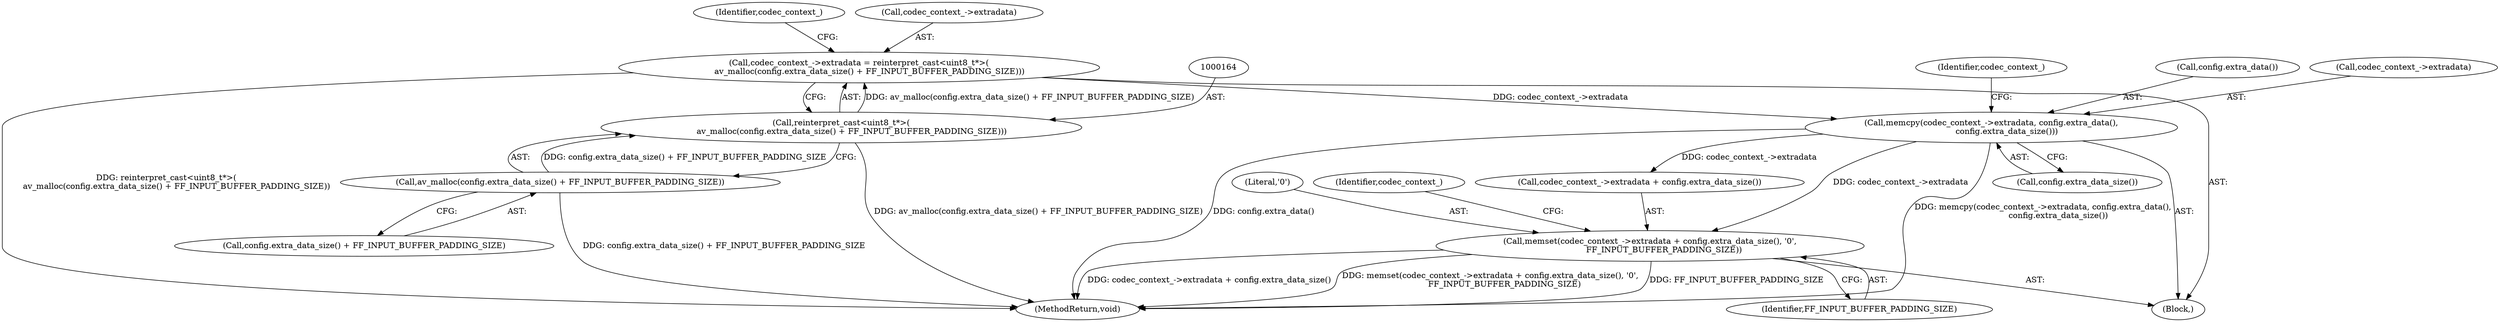 digraph "0_Chrome_d304b5ec1b16766ea2cb552a27dc14df848d6a0e@API" {
"1000175" [label="(Call,memset(codec_context_->extradata + config.extra_data_size(), '\0',\n           FF_INPUT_BUFFER_PADDING_SIZE))"];
"1000169" [label="(Call,memcpy(codec_context_->extradata, config.extra_data(),\n            config.extra_data_size()))"];
"1000159" [label="(Call,codec_context_->extradata = reinterpret_cast<uint8_t*>(\n        av_malloc(config.extra_data_size() + FF_INPUT_BUFFER_PADDING_SIZE)))"];
"1000163" [label="(Call,reinterpret_cast<uint8_t*>(\n        av_malloc(config.extra_data_size() + FF_INPUT_BUFFER_PADDING_SIZE)))"];
"1000165" [label="(Call,av_malloc(config.extra_data_size() + FF_INPUT_BUFFER_PADDING_SIZE))"];
"1000175" [label="(Call,memset(codec_context_->extradata + config.extra_data_size(), '\0',\n           FF_INPUT_BUFFER_PADDING_SIZE))"];
"1000176" [label="(Call,codec_context_->extradata + config.extra_data_size())"];
"1000344" [label="(MethodReturn,void)"];
"1000165" [label="(Call,av_malloc(config.extra_data_size() + FF_INPUT_BUFFER_PADDING_SIZE))"];
"1000171" [label="(Identifier,codec_context_)"];
"1000159" [label="(Call,codec_context_->extradata = reinterpret_cast<uint8_t*>(\n        av_malloc(config.extra_data_size() + FF_INPUT_BUFFER_PADDING_SIZE)))"];
"1000166" [label="(Call,config.extra_data_size() + FF_INPUT_BUFFER_PADDING_SIZE)"];
"1000181" [label="(Literal,'\0')"];
"1000163" [label="(Call,reinterpret_cast<uint8_t*>(\n        av_malloc(config.extra_data_size() + FF_INPUT_BUFFER_PADDING_SIZE)))"];
"1000153" [label="(Block,)"];
"1000160" [label="(Call,codec_context_->extradata)"];
"1000182" [label="(Identifier,FF_INPUT_BUFFER_PADDING_SIZE)"];
"1000169" [label="(Call,memcpy(codec_context_->extradata, config.extra_data(),\n            config.extra_data_size()))"];
"1000174" [label="(Call,config.extra_data_size())"];
"1000178" [label="(Identifier,codec_context_)"];
"1000173" [label="(Call,config.extra_data())"];
"1000185" [label="(Identifier,codec_context_)"];
"1000170" [label="(Call,codec_context_->extradata)"];
"1000175" -> "1000153"  [label="AST: "];
"1000175" -> "1000182"  [label="CFG: "];
"1000176" -> "1000175"  [label="AST: "];
"1000181" -> "1000175"  [label="AST: "];
"1000182" -> "1000175"  [label="AST: "];
"1000185" -> "1000175"  [label="CFG: "];
"1000175" -> "1000344"  [label="DDG: FF_INPUT_BUFFER_PADDING_SIZE"];
"1000175" -> "1000344"  [label="DDG: codec_context_->extradata + config.extra_data_size()"];
"1000175" -> "1000344"  [label="DDG: memset(codec_context_->extradata + config.extra_data_size(), '\0',\n           FF_INPUT_BUFFER_PADDING_SIZE)"];
"1000169" -> "1000175"  [label="DDG: codec_context_->extradata"];
"1000169" -> "1000153"  [label="AST: "];
"1000169" -> "1000174"  [label="CFG: "];
"1000170" -> "1000169"  [label="AST: "];
"1000173" -> "1000169"  [label="AST: "];
"1000174" -> "1000169"  [label="AST: "];
"1000178" -> "1000169"  [label="CFG: "];
"1000169" -> "1000344"  [label="DDG: memcpy(codec_context_->extradata, config.extra_data(),\n            config.extra_data_size())"];
"1000169" -> "1000344"  [label="DDG: config.extra_data()"];
"1000159" -> "1000169"  [label="DDG: codec_context_->extradata"];
"1000169" -> "1000176"  [label="DDG: codec_context_->extradata"];
"1000159" -> "1000153"  [label="AST: "];
"1000159" -> "1000163"  [label="CFG: "];
"1000160" -> "1000159"  [label="AST: "];
"1000163" -> "1000159"  [label="AST: "];
"1000171" -> "1000159"  [label="CFG: "];
"1000159" -> "1000344"  [label="DDG: reinterpret_cast<uint8_t*>(\n        av_malloc(config.extra_data_size() + FF_INPUT_BUFFER_PADDING_SIZE))"];
"1000163" -> "1000159"  [label="DDG: av_malloc(config.extra_data_size() + FF_INPUT_BUFFER_PADDING_SIZE)"];
"1000163" -> "1000165"  [label="CFG: "];
"1000164" -> "1000163"  [label="AST: "];
"1000165" -> "1000163"  [label="AST: "];
"1000163" -> "1000344"  [label="DDG: av_malloc(config.extra_data_size() + FF_INPUT_BUFFER_PADDING_SIZE)"];
"1000165" -> "1000163"  [label="DDG: config.extra_data_size() + FF_INPUT_BUFFER_PADDING_SIZE"];
"1000165" -> "1000166"  [label="CFG: "];
"1000166" -> "1000165"  [label="AST: "];
"1000165" -> "1000344"  [label="DDG: config.extra_data_size() + FF_INPUT_BUFFER_PADDING_SIZE"];
}
